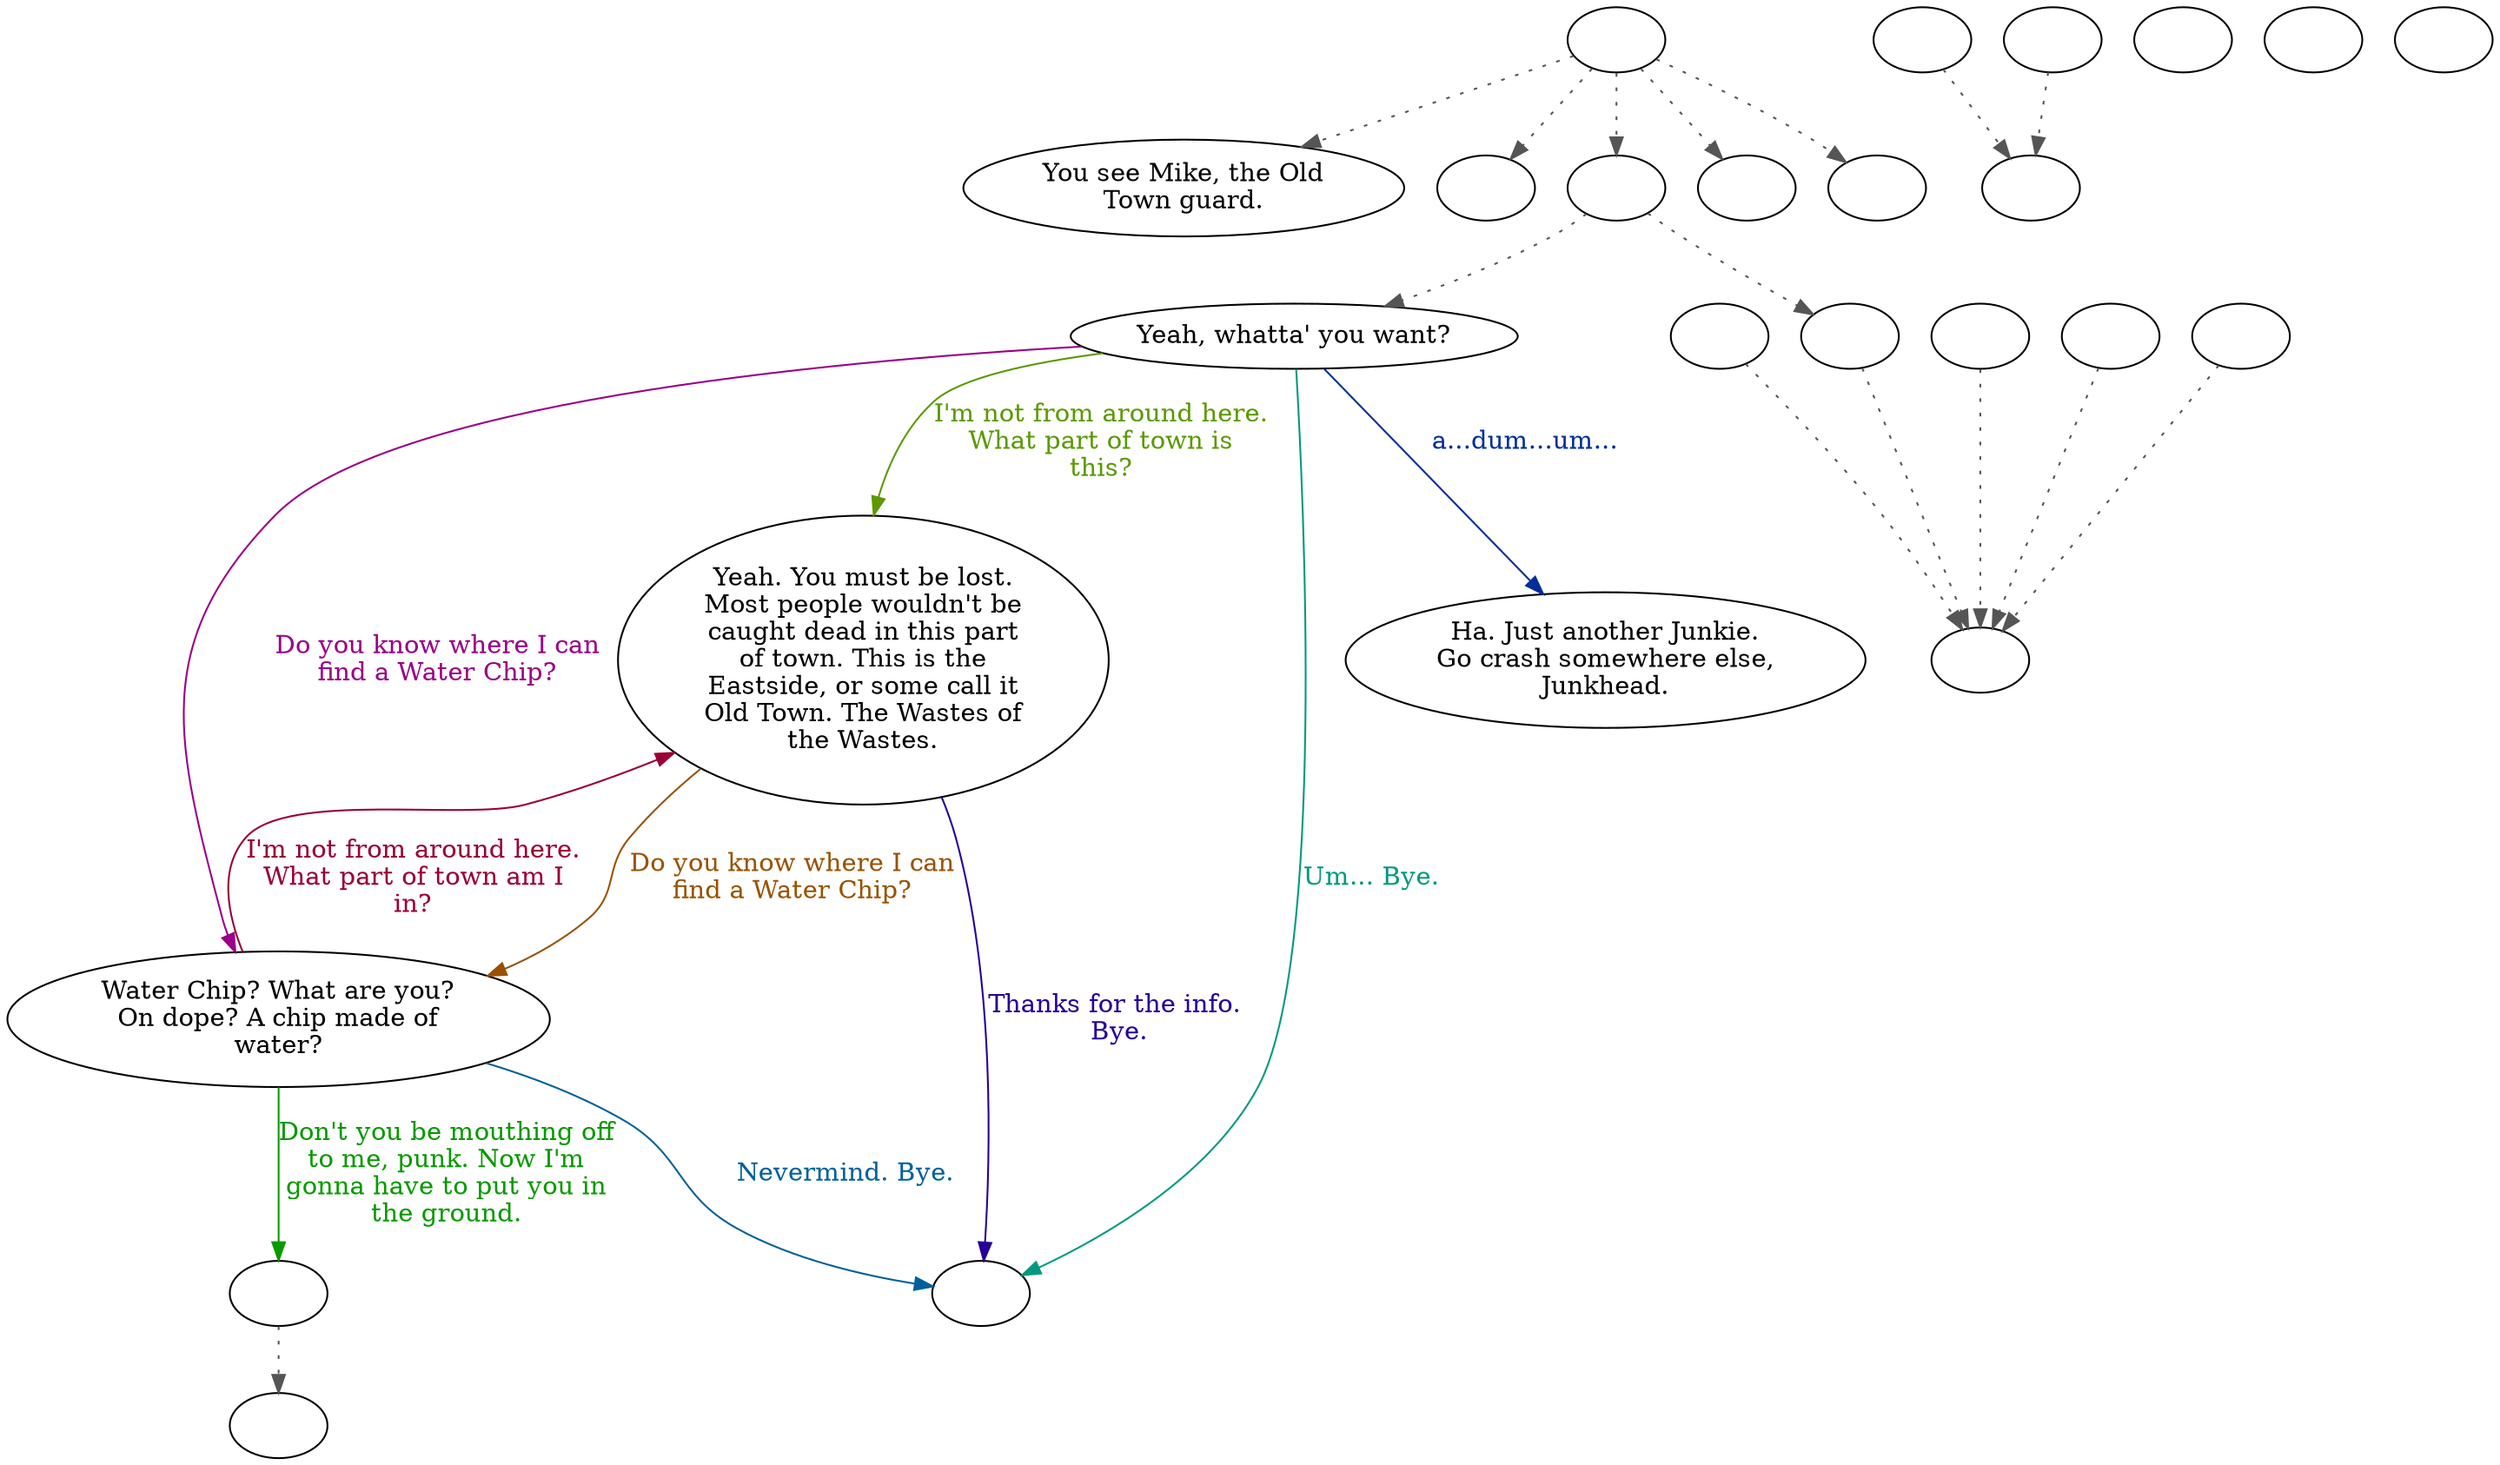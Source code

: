 digraph MIKE {
  "start" [style=filled       fillcolor="#FFFFFF"       color="#000000"]
  "start" -> "look_at_p_proc" [style=dotted color="#555555"]
  "start" -> "pickup_p_proc" [style=dotted color="#555555"]
  "start" -> "talk_p_proc" [style=dotted color="#555555"]
  "start" -> "critter_p_proc" [style=dotted color="#555555"]
  "start" -> "destroy_p_proc" [style=dotted color="#555555"]
  "start" [label=""]
  "combat" [style=filled       fillcolor="#FFFFFF"       color="#000000"]
  "combat" [label=""]
  "critter_p_proc" [style=filled       fillcolor="#FFFFFF"       color="#000000"]
  "critter_p_proc" [label=""]
  "pickup_p_proc" [style=filled       fillcolor="#FFFFFF"       color="#000000"]
  "pickup_p_proc" [label=""]
  "talk_p_proc" [style=filled       fillcolor="#FFFFFF"       color="#000000"]
  "talk_p_proc" -> "get_reaction" [style=dotted color="#555555"]
  "talk_p_proc" -> "Mike01" [style=dotted color="#555555"]
  "talk_p_proc" [label=""]
  "destroy_p_proc" [style=filled       fillcolor="#FFFFFF"       color="#000000"]
  "destroy_p_proc" [label=""]
  "look_at_p_proc" [style=filled       fillcolor="#FFFFFF"       color="#000000"]
  "look_at_p_proc" [label="You see Mike, the Old\nTown guard."]
  "Mike01" [style=filled       fillcolor="#FFFFFF"       color="#000000"]
  "Mike01" [label="Yeah, whatta' you want?"]
  "Mike01" -> "Mike02" [label="a...dum...um..." color="#002D99" fontcolor="#002D99"]
  "Mike01" -> "Mike03" [label="I'm not from around here.\nWhat part of town is\nthis?" color="#5A9900" fontcolor="#5A9900"]
  "Mike01" -> "Mike04" [label="Do you know where I can\nfind a Water Chip?" color="#990087" fontcolor="#990087"]
  "Mike01" -> "Mike05" [label="Um... Bye." color="#00997F" fontcolor="#00997F"]
  "Mike02" [style=filled       fillcolor="#FFFFFF"       color="#000000"]
  "Mike02" [label="Ha. Just another Junkie.\nGo crash somewhere else,\nJunkhead."]
  "Mike03" [style=filled       fillcolor="#FFFFFF"       color="#000000"]
  "Mike03" [label="Yeah. You must be lost.\nMost people wouldn't be\ncaught dead in this part\nof town. This is the\nEastside, or some call it\nOld Town. The Wastes of\nthe Wastes."]
  "Mike03" -> "Mike04" [label="Do you know where I can\nfind a Water Chip?" color="#995200" fontcolor="#995200"]
  "Mike03" -> "Mike05" [label="Thanks for the info. \nBye." color="#260099" fontcolor="#260099"]
  "Mike04" [style=filled       fillcolor="#FFFFFF"       color="#000000"]
  "Mike04" [label="Water Chip? What are you?\nOn dope? A chip made of\nwater?"]
  "Mike04" -> "Mike06" [label="Don't you be mouthing off\nto me, punk. Now I'm\ngonna have to put you in\nthe ground." color="#079900" fontcolor="#079900"]
  "Mike04" -> "Mike03" [label="I'm not from around here.\nWhat part of town am I\nin?" color="#990034" fontcolor="#990034"]
  "Mike04" -> "Mike05" [label="Nevermind. Bye." color="#006099" fontcolor="#006099"]
  "Mike05" [style=filled       fillcolor="#FFFFFF"       color="#000000"]
  "Mike05" [label=""]
  "Mike06" [style=filled       fillcolor="#FFFFFF"       color="#000000"]
  "Mike06" -> "combat" [style=dotted color="#555555"]
  "Mike06" [label=""]
  "get_reaction" [style=filled       fillcolor="#FFFFFF"       color="#000000"]
  "get_reaction" -> "ReactToLevel" [style=dotted color="#555555"]
  "get_reaction" [label=""]
  "ReactToLevel" [style=filled       fillcolor="#FFFFFF"       color="#000000"]
  "ReactToLevel" [label=""]
  "LevelToReact" [style=filled       fillcolor="#FFFFFF"       color="#000000"]
  "LevelToReact" [label=""]
  "UpReact" [style=filled       fillcolor="#FFFFFF"       color="#000000"]
  "UpReact" -> "ReactToLevel" [style=dotted color="#555555"]
  "UpReact" [label=""]
  "DownReact" [style=filled       fillcolor="#FFFFFF"       color="#000000"]
  "DownReact" -> "ReactToLevel" [style=dotted color="#555555"]
  "DownReact" [label=""]
  "BottomReact" [style=filled       fillcolor="#FFFFFF"       color="#000000"]
  "BottomReact" [label=""]
  "TopReact" [style=filled       fillcolor="#FFFFFF"       color="#000000"]
  "TopReact" [label=""]
  "BigUpReact" [style=filled       fillcolor="#FFFFFF"       color="#000000"]
  "BigUpReact" -> "ReactToLevel" [style=dotted color="#555555"]
  "BigUpReact" [label=""]
  "BigDownReact" [style=filled       fillcolor="#FFFFFF"       color="#000000"]
  "BigDownReact" -> "ReactToLevel" [style=dotted color="#555555"]
  "BigDownReact" [label=""]
  "UpReactLevel" [style=filled       fillcolor="#FFFFFF"       color="#000000"]
  "UpReactLevel" -> "LevelToReact" [style=dotted color="#555555"]
  "UpReactLevel" [label=""]
  "DownReactLevel" [style=filled       fillcolor="#FFFFFF"       color="#000000"]
  "DownReactLevel" -> "LevelToReact" [style=dotted color="#555555"]
  "DownReactLevel" [label=""]
  "Goodbyes" [style=filled       fillcolor="#FFFFFF"       color="#000000"]
  "Goodbyes" [label=""]
}